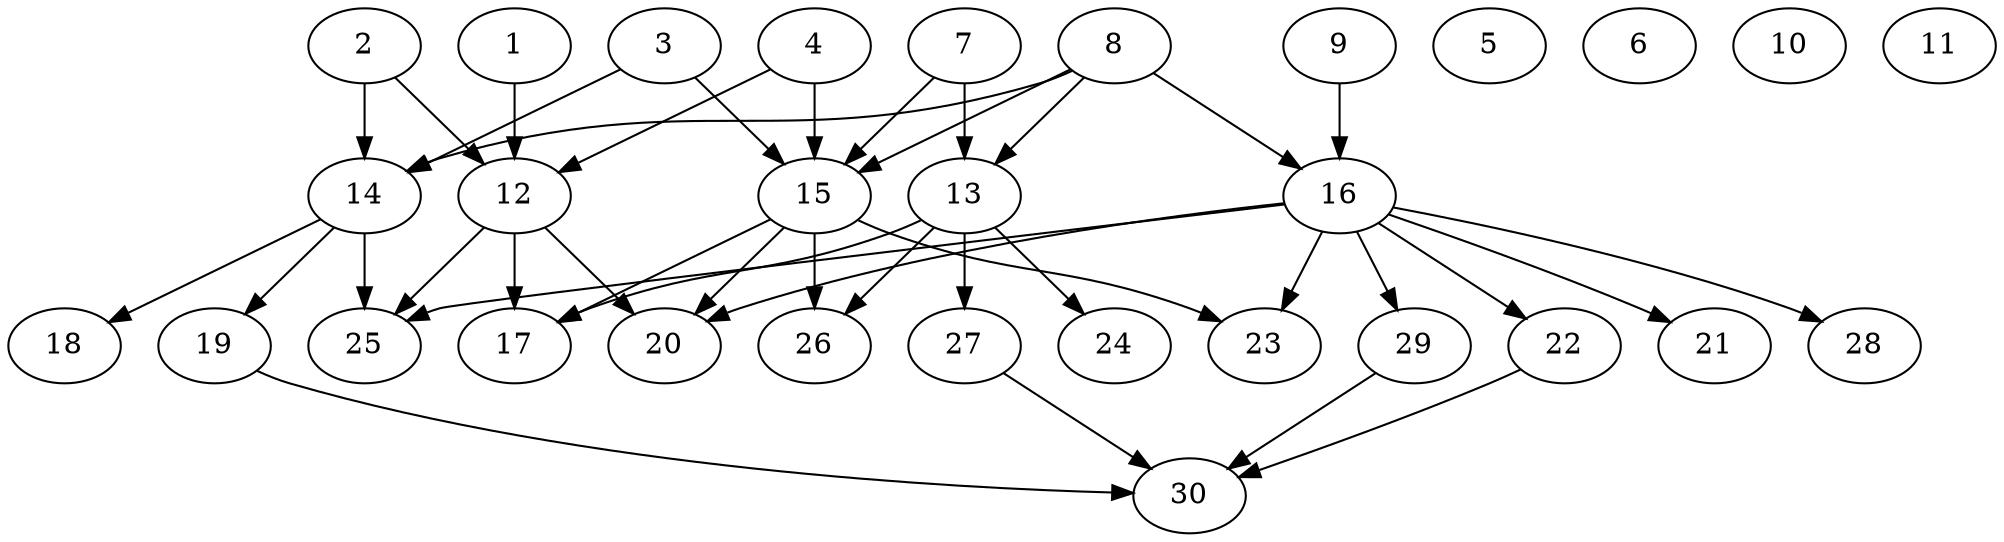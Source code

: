 // DAG automatically generated by daggen at Thu Oct  3 14:04:18 2019
// ./daggen --dot -n 30 --ccr 0.4 --fat 0.7 --regular 0.5 --density 0.5 --mindata 5242880 --maxdata 52428800 
digraph G {
  1 [size="76111360", alpha="0.09", expect_size="30444544"] 
  1 -> 12 [size ="30444544"]
  2 [size="27942400", alpha="0.07", expect_size="11176960"] 
  2 -> 12 [size ="11176960"]
  2 -> 14 [size ="11176960"]
  3 [size="44277760", alpha="0.10", expect_size="17711104"] 
  3 -> 14 [size ="17711104"]
  3 -> 15 [size ="17711104"]
  4 [size="22848000", alpha="0.02", expect_size="9139200"] 
  4 -> 12 [size ="9139200"]
  4 -> 15 [size ="9139200"]
  5 [size="61135360", alpha="0.20", expect_size="24454144"] 
  6 [size="41871360", alpha="0.06", expect_size="16748544"] 
  7 [size="32867840", alpha="0.15", expect_size="13147136"] 
  7 -> 13 [size ="13147136"]
  7 -> 15 [size ="13147136"]
  8 [size="53849600", alpha="0.16", expect_size="21539840"] 
  8 -> 13 [size ="21539840"]
  8 -> 14 [size ="21539840"]
  8 -> 15 [size ="21539840"]
  8 -> 16 [size ="21539840"]
  9 [size="99819520", alpha="0.01", expect_size="39927808"] 
  9 -> 16 [size ="39927808"]
  10 [size="57382400", alpha="0.18", expect_size="22952960"] 
  11 [size="59901440", alpha="0.17", expect_size="23960576"] 
  12 [size="114708480", alpha="0.02", expect_size="45883392"] 
  12 -> 17 [size ="45883392"]
  12 -> 20 [size ="45883392"]
  12 -> 25 [size ="45883392"]
  13 [size="38423040", alpha="0.04", expect_size="15369216"] 
  13 -> 17 [size ="15369216"]
  13 -> 24 [size ="15369216"]
  13 -> 26 [size ="15369216"]
  13 -> 27 [size ="15369216"]
  14 [size="97223680", alpha="0.17", expect_size="38889472"] 
  14 -> 18 [size ="38889472"]
  14 -> 19 [size ="38889472"]
  14 -> 25 [size ="38889472"]
  15 [size="107200000", alpha="0.06", expect_size="42880000"] 
  15 -> 17 [size ="42880000"]
  15 -> 20 [size ="42880000"]
  15 -> 23 [size ="42880000"]
  15 -> 26 [size ="42880000"]
  16 [size="104404480", alpha="0.18", expect_size="41761792"] 
  16 -> 20 [size ="41761792"]
  16 -> 21 [size ="41761792"]
  16 -> 22 [size ="41761792"]
  16 -> 23 [size ="41761792"]
  16 -> 25 [size ="41761792"]
  16 -> 28 [size ="41761792"]
  16 -> 29 [size ="41761792"]
  17 [size="20840960", alpha="0.10", expect_size="8336384"] 
  18 [size="110504960", alpha="0.13", expect_size="44201984"] 
  19 [size="84359680", alpha="0.04", expect_size="33743872"] 
  19 -> 30 [size ="33743872"]
  20 [size="92590080", alpha="0.17", expect_size="37036032"] 
  21 [size="78103040", alpha="0.01", expect_size="31241216"] 
  22 [size="59169280", alpha="0.07", expect_size="23667712"] 
  22 -> 30 [size ="23667712"]
  23 [size="73559040", alpha="0.18", expect_size="29423616"] 
  24 [size="96765440", alpha="0.11", expect_size="38706176"] 
  25 [size="76441600", alpha="0.12", expect_size="30576640"] 
  26 [size="110809600", alpha="0.18", expect_size="44323840"] 
  27 [size="101378560", alpha="0.07", expect_size="40551424"] 
  27 -> 30 [size ="40551424"]
  28 [size="43333120", alpha="0.04", expect_size="17333248"] 
  29 [size="118018560", alpha="0.15", expect_size="47207424"] 
  29 -> 30 [size ="47207424"]
  30 [size="25978880", alpha="0.13", expect_size="10391552"] 
}

